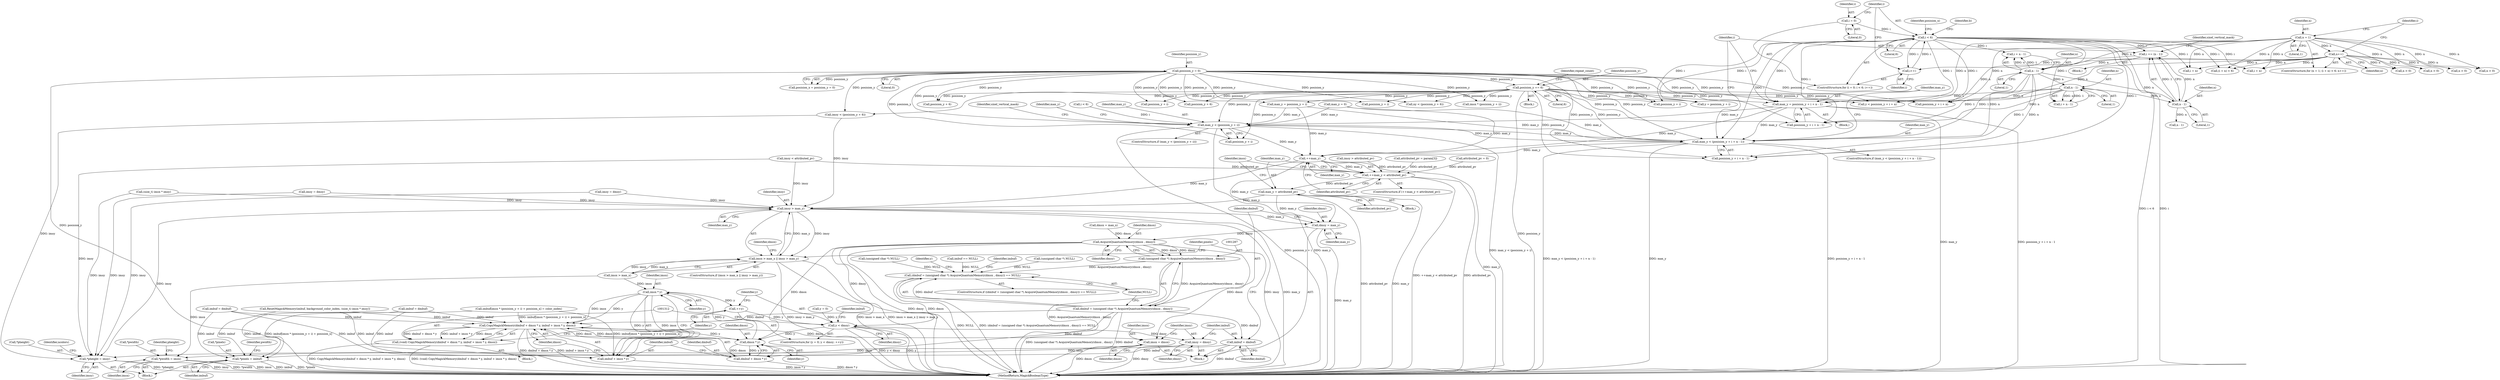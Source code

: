 digraph "0_ImageMagick_10b3823a7619ed22d42764733eb052c4159bc8c1_2@integer" {
"1001217" [label="(Call,max_y = posision_y + i + n - 1)"];
"1000165" [label="(Call,posision_y = 0)"];
"1000886" [label="(Call,posision_y += 6)"];
"1001119" [label="(Call,i < 6)"];
"1001122" [label="(Call,i++)"];
"1001226" [label="(Call,i += (n - 1))"];
"1001228" [label="(Call,n - 1)"];
"1001213" [label="(Call,n - 1)"];
"1001138" [label="(Call,n = 1)"];
"1001146" [label="(Call,n++)"];
"1001223" [label="(Call,n - 1)"];
"1001116" [label="(Call,i = 0)"];
"1001096" [label="(Call,max_y < (posision_y + i))"];
"1001207" [label="(Call,max_y < (posision_y + i + n - 1))"];
"1001260" [label="(Call,++max_y)"];
"1001259" [label="(Call,++max_y < attributed_pv)"];
"1001264" [label="(Call,max_y = attributed_pv)"];
"1001272" [label="(Call,imsy > max_y)"];
"1001268" [label="(Call,imsx > max_x || imsy > max_y)"];
"1001279" [label="(Call,dmsy = max_y)"];
"1001288" [label="(Call,AcquireQuantumMemory(dmsx , dmsy))"];
"1001286" [label="(Call,(unsigned char *) AcquireQuantumMemory(dmsx , dmsy))"];
"1001283" [label="(Call,(dmbuf = (unsigned char *) AcquireQuantumMemory(dmsx , dmsy)) == NULL)"];
"1001284" [label="(Call,dmbuf = (unsigned char *) AcquireQuantumMemory(dmsx , dmsy))"];
"1001313" [label="(Call,CopyMagickMemory(dmbuf + dmsx * y, imbuf + imsx * y, dmsx))"];
"1001311" [label="(Call,(void) CopyMagickMemory(dmbuf + dmsx * y, imbuf + imsx * y, dmsx))"];
"1001316" [label="(Call,dmsx * y)"];
"1001314" [label="(Call,dmbuf + dmsx * y)"];
"1001321" [label="(Call,imsx * y)"];
"1001308" [label="(Call,++y)"];
"1001305" [label="(Call,y < dmsy)"];
"1001334" [label="(Call,imsy = dmsy)"];
"1001348" [label="(Call,*pheight = imsy)"];
"1001319" [label="(Call,imbuf + imsx * y)"];
"1001331" [label="(Call,imsx = dmsx)"];
"1001344" [label="(Call,*pwidth = imsx)"];
"1001337" [label="(Call,imbuf = dmbuf)"];
"1001340" [label="(Call,*pixels = imbuf)"];
"1001264" [label="(Call,max_y = attributed_pv)"];
"1001076" [label="(Call,imbuf[imsx * (posision_y + i) + posision_x] = color_index)"];
"1001232" [label="(Identifier,sixel_vertical_mask)"];
"1001146" [label="(Call,n++)"];
"1001348" [label="(Call,*pheight = imsy)"];
"1001347" [label="(Identifier,imsx)"];
"1000689" [label="(Call,n > 0)"];
"1000165" [label="(Call,posision_y = 0)"];
"1001306" [label="(Identifier,y)"];
"1001324" [label="(Identifier,dmsx)"];
"1001138" [label="(Call,n = 1)"];
"1001117" [label="(Identifier,i)"];
"1001263" [label="(Block,)"];
"1001258" [label="(ControlStructure,if (++max_y < attributed_pv))"];
"1001265" [label="(Identifier,max_y)"];
"1001267" [label="(ControlStructure,if (imsx > max_x || imsy > max_y))"];
"1001307" [label="(Identifier,dmsy)"];
"1001313" [label="(Call,CopyMagickMemory(dmbuf + dmsx * y, imbuf + imsx * y, dmsx))"];
"1001323" [label="(Identifier,y)"];
"1001331" [label="(Call,imsx = dmsx)"];
"1001310" [label="(Block,)"];
"1001302" [label="(Call,y = 0)"];
"1001283" [label="(Call,(dmbuf = (unsigned char *) AcquireQuantumMemory(dmsx , dmsy)) == NULL)"];
"1001315" [label="(Identifier,dmbuf)"];
"1001207" [label="(Call,max_y < (posision_y + i + n - 1))"];
"1001166" [label="(Call,y < posision_y + i + n)"];
"1001301" [label="(ControlStructure,for (y = 0; y < dmsy; ++y))"];
"1001266" [label="(Identifier,attributed_pv)"];
"1001346" [label="(Identifier,pwidth)"];
"1001274" [label="(Identifier,max_y)"];
"1001289" [label="(Identifier,dmsx)"];
"1001214" [label="(Identifier,n)"];
"1001277" [label="(Identifier,dmsx)"];
"1001262" [label="(Identifier,attributed_pv)"];
"1001284" [label="(Call,dmbuf = (unsigned char *) AcquireQuantumMemory(dmsx , dmsy))"];
"1000890" [label="(Identifier,repeat_count)"];
"1001215" [label="(Literal,1)"];
"1000556" [label="(Call,attributed_pv = param[3])"];
"1000320" [label="(Call,(size_t) imsx * imsy)"];
"1001230" [label="(Literal,1)"];
"1000886" [label="(Call,posision_y += 6)"];
"1000181" [label="(Call,attributed_pv = 0)"];
"1001344" [label="(Call,*pwidth = imsx)"];
"1001288" [label="(Call,AcquireQuantumMemory(dmsx , dmsy))"];
"1001276" [label="(Call,dmsx = max_x)"];
"1001121" [label="(Literal,6)"];
"1001096" [label="(Call,max_y < (posision_y + i))"];
"1001118" [label="(Literal,0)"];
"1001209" [label="(Call,posision_y + i + n - 1)"];
"1001024" [label="(Call,imbuf = dmbuf)"];
"1001080" [label="(Call,imsx * (posision_y + i))"];
"1001309" [label="(Identifier,y)"];
"1001350" [label="(Identifier,pheight)"];
"1001340" [label="(Call,*pixels = imbuf)"];
"1001308" [label="(Call,++y)"];
"1001142" [label="(Call,i + n)"];
"1001147" [label="(Identifier,n)"];
"1001279" [label="(Call,dmsy = max_y)"];
"1001211" [label="(Call,i + n - 1)"];
"1000170" [label="(Call,max_y = 0)"];
"1001163" [label="(Call,posision_y + i)"];
"1000610" [label="(Call,(unsigned char *) NULL)"];
"1001097" [label="(Identifier,max_y)"];
"1001303" [label="(Identifier,y)"];
"1001320" [label="(Identifier,imbuf)"];
"1000166" [label="(Identifier,posision_y)"];
"1001339" [label="(Identifier,dmbuf)"];
"1001316" [label="(Call,dmsx * y)"];
"1001280" [label="(Identifier,dmsy)"];
"1001206" [label="(ControlStructure,if (max_y < (posision_y + i + n - 1)))"];
"1001261" [label="(Identifier,max_y)"];
"1001319" [label="(Call,imbuf + imsx * y)"];
"1001108" [label="(Identifier,sixel_vertical_mask)"];
"1001216" [label="(Block,)"];
"1000911" [label="(Call,imsy < (posision_y + 6))"];
"1001326" [label="(Identifier,imbuf)"];
"1001225" [label="(Literal,1)"];
"1000887" [label="(Identifier,posision_y)"];
"1001103" [label="(Identifier,max_y)"];
"1001333" [label="(Identifier,dmsx)"];
"1000514" [label="(Call,n > 0)"];
"1001139" [label="(Identifier,n)"];
"1001332" [label="(Identifier,imsx)"];
"1001098" [label="(Call,posision_y + i)"];
"1001102" [label="(Call,max_y = posision_y + i)"];
"1000580" [label="(Call,imsy < attributed_pv)"];
"1001104" [label="(Call,posision_y + i)"];
"1001128" [label="(Identifier,b)"];
"1001343" [label="(Identifier,imbuf)"];
"1001122" [label="(Call,i++)"];
"1001141" [label="(Call,(i + n) < 6)"];
"1001342" [label="(Identifier,pixels)"];
"1001120" [label="(Identifier,i)"];
"1001282" [label="(ControlStructure,if ((dmbuf = (unsigned char *) AcquireQuantumMemory(dmsx , dmsy)) == NULL))"];
"1001338" [label="(Identifier,imbuf)"];
"1001314" [label="(Call,dmbuf + dmsx * y)"];
"1001286" [label="(Call,(unsigned char *) AcquireQuantumMemory(dmsx , dmsy))"];
"1000667" [label="(Call,imsy = dmsy)"];
"1001116" [label="(Call,i = 0)"];
"1001305" [label="(Call,y < dmsy)"];
"1001131" [label="(Block,)"];
"1001341" [label="(Call,*pixels)"];
"1000595" [label="(Call,imsy > attributed_pv)"];
"1001161" [label="(Call,y = posision_y + i)"];
"1001354" [label="(Identifier,ncolors)"];
"1001221" [label="(Call,i + n - 1)"];
"1001322" [label="(Identifier,imsx)"];
"1001140" [label="(Literal,1)"];
"1001143" [label="(Identifier,i)"];
"1001219" [label="(Call,posision_y + i + n - 1)"];
"1000131" [label="(Block,)"];
"1001137" [label="(ControlStructure,for (n = 1; (i + n) < 6; n++))"];
"1001115" [label="(ControlStructure,for (i = 0; i < 6; i++))"];
"1001269" [label="(Call,imsx > max_x)"];
"1001217" [label="(Call,max_y = posision_y + i + n - 1)"];
"1001168" [label="(Call,posision_y + i + n)"];
"1001226" [label="(Call,i += (n - 1))"];
"1001170" [label="(Call,i + n)"];
"1001275" [label="(Block,)"];
"1001281" [label="(Identifier,max_y)"];
"1001311" [label="(Call,(void) CopyMagickMemory(dmbuf + dmsx * y, imbuf + imsx * y, dmsx))"];
"1001213" [label="(Call,n - 1)"];
"1001272" [label="(Call,imsy > max_y)"];
"1000207" [label="(Call,imbuf == NULL)"];
"1001273" [label="(Identifier,imsy)"];
"1001294" [label="(Identifier,imbuf)"];
"1001063" [label="(Call,i < 6)"];
"1001345" [label="(Call,*pwidth)"];
"1001082" [label="(Call,posision_y + i)"];
"1001224" [label="(Identifier,n)"];
"1000167" [label="(Literal,0)"];
"1001021" [label="(Call,imsy = dmsy)"];
"1001317" [label="(Identifier,dmsx)"];
"1000317" [label="(Call,ResetMagickMemory(imbuf, background_color_index, (size_t) imsx * imsy))"];
"1001336" [label="(Identifier,dmsy)"];
"1001218" [label="(Identifier,max_y)"];
"1000913" [label="(Call,posision_y + 6)"];
"1001290" [label="(Identifier,dmsy)"];
"1001260" [label="(Call,++max_y)"];
"1000374" [label="(Call,n > 0)"];
"1001229" [label="(Identifier,n)"];
"1000714" [label="(Call,n > 0)"];
"1000964" [label="(Call,(unsigned char *) NULL)"];
"1000936" [label="(Call,ny < (posision_y + 6))"];
"1001270" [label="(Identifier,imsx)"];
"1001233" [label="(Call,n - 1)"];
"1000163" [label="(Call,posision_x = posision_y = 0)"];
"1001438" [label="(MethodReturn,MagickBooleanType)"];
"1001291" [label="(Identifier,NULL)"];
"1001335" [label="(Identifier,imsy)"];
"1001349" [label="(Call,*pheight)"];
"1000880" [label="(Block,)"];
"1001119" [label="(Call,i < 6)"];
"1000888" [label="(Literal,6)"];
"1001228" [label="(Call,n - 1)"];
"1001227" [label="(Identifier,i)"];
"1001208" [label="(Identifier,max_y)"];
"1001285" [label="(Identifier,dmbuf)"];
"1001259" [label="(Call,++max_y < attributed_pv)"];
"1001095" [label="(ControlStructure,if (max_y < (posision_y + i)))"];
"1001337" [label="(Call,imbuf = dmbuf)"];
"1001240" [label="(Identifier,posision_x)"];
"1001351" [label="(Identifier,imsy)"];
"1001268" [label="(Call,imsx > max_x || imsy > max_y)"];
"1001318" [label="(Identifier,y)"];
"1001334" [label="(Call,imsy = dmsy)"];
"1000938" [label="(Call,posision_y + 6)"];
"1001123" [label="(Identifier,i)"];
"1000670" [label="(Call,imbuf = dmbuf)"];
"1001321" [label="(Call,imsx * y)"];
"1001223" [label="(Call,n - 1)"];
"1001217" -> "1001216"  [label="AST: "];
"1001217" -> "1001219"  [label="CFG: "];
"1001218" -> "1001217"  [label="AST: "];
"1001219" -> "1001217"  [label="AST: "];
"1001227" -> "1001217"  [label="CFG: "];
"1001217" -> "1001438"  [label="DDG: max_y"];
"1001217" -> "1001438"  [label="DDG: posision_y + i + n - 1"];
"1001217" -> "1001096"  [label="DDG: max_y"];
"1001217" -> "1001207"  [label="DDG: max_y"];
"1000165" -> "1001217"  [label="DDG: posision_y"];
"1000886" -> "1001217"  [label="DDG: posision_y"];
"1001119" -> "1001217"  [label="DDG: i"];
"1001223" -> "1001217"  [label="DDG: n"];
"1001223" -> "1001217"  [label="DDG: 1"];
"1001217" -> "1001260"  [label="DDG: max_y"];
"1000165" -> "1000163"  [label="AST: "];
"1000165" -> "1000167"  [label="CFG: "];
"1000166" -> "1000165"  [label="AST: "];
"1000167" -> "1000165"  [label="AST: "];
"1000163" -> "1000165"  [label="CFG: "];
"1000165" -> "1001438"  [label="DDG: posision_y"];
"1000165" -> "1000163"  [label="DDG: posision_y"];
"1000165" -> "1000886"  [label="DDG: posision_y"];
"1000165" -> "1000911"  [label="DDG: posision_y"];
"1000165" -> "1000913"  [label="DDG: posision_y"];
"1000165" -> "1000936"  [label="DDG: posision_y"];
"1000165" -> "1000938"  [label="DDG: posision_y"];
"1000165" -> "1001080"  [label="DDG: posision_y"];
"1000165" -> "1001082"  [label="DDG: posision_y"];
"1000165" -> "1001096"  [label="DDG: posision_y"];
"1000165" -> "1001098"  [label="DDG: posision_y"];
"1000165" -> "1001102"  [label="DDG: posision_y"];
"1000165" -> "1001104"  [label="DDG: posision_y"];
"1000165" -> "1001161"  [label="DDG: posision_y"];
"1000165" -> "1001163"  [label="DDG: posision_y"];
"1000165" -> "1001166"  [label="DDG: posision_y"];
"1000165" -> "1001168"  [label="DDG: posision_y"];
"1000165" -> "1001207"  [label="DDG: posision_y"];
"1000165" -> "1001209"  [label="DDG: posision_y"];
"1000165" -> "1001219"  [label="DDG: posision_y"];
"1000886" -> "1000880"  [label="AST: "];
"1000886" -> "1000888"  [label="CFG: "];
"1000887" -> "1000886"  [label="AST: "];
"1000888" -> "1000886"  [label="AST: "];
"1000890" -> "1000886"  [label="CFG: "];
"1000886" -> "1001438"  [label="DDG: posision_y"];
"1000886" -> "1000911"  [label="DDG: posision_y"];
"1000886" -> "1000913"  [label="DDG: posision_y"];
"1000886" -> "1000936"  [label="DDG: posision_y"];
"1000886" -> "1000938"  [label="DDG: posision_y"];
"1000886" -> "1001080"  [label="DDG: posision_y"];
"1000886" -> "1001082"  [label="DDG: posision_y"];
"1000886" -> "1001096"  [label="DDG: posision_y"];
"1000886" -> "1001098"  [label="DDG: posision_y"];
"1000886" -> "1001102"  [label="DDG: posision_y"];
"1000886" -> "1001104"  [label="DDG: posision_y"];
"1000886" -> "1001161"  [label="DDG: posision_y"];
"1000886" -> "1001163"  [label="DDG: posision_y"];
"1000886" -> "1001166"  [label="DDG: posision_y"];
"1000886" -> "1001168"  [label="DDG: posision_y"];
"1000886" -> "1001207"  [label="DDG: posision_y"];
"1000886" -> "1001209"  [label="DDG: posision_y"];
"1000886" -> "1001219"  [label="DDG: posision_y"];
"1001119" -> "1001115"  [label="AST: "];
"1001119" -> "1001121"  [label="CFG: "];
"1001120" -> "1001119"  [label="AST: "];
"1001121" -> "1001119"  [label="AST: "];
"1001128" -> "1001119"  [label="CFG: "];
"1001240" -> "1001119"  [label="CFG: "];
"1001119" -> "1001438"  [label="DDG: i < 6"];
"1001119" -> "1001438"  [label="DDG: i"];
"1001122" -> "1001119"  [label="DDG: i"];
"1001116" -> "1001119"  [label="DDG: i"];
"1001119" -> "1001122"  [label="DDG: i"];
"1001119" -> "1001141"  [label="DDG: i"];
"1001119" -> "1001142"  [label="DDG: i"];
"1001119" -> "1001161"  [label="DDG: i"];
"1001119" -> "1001163"  [label="DDG: i"];
"1001119" -> "1001166"  [label="DDG: i"];
"1001119" -> "1001168"  [label="DDG: i"];
"1001119" -> "1001170"  [label="DDG: i"];
"1001119" -> "1001207"  [label="DDG: i"];
"1001119" -> "1001209"  [label="DDG: i"];
"1001119" -> "1001211"  [label="DDG: i"];
"1001119" -> "1001219"  [label="DDG: i"];
"1001119" -> "1001221"  [label="DDG: i"];
"1001119" -> "1001226"  [label="DDG: i"];
"1001122" -> "1001115"  [label="AST: "];
"1001122" -> "1001123"  [label="CFG: "];
"1001123" -> "1001122"  [label="AST: "];
"1001120" -> "1001122"  [label="CFG: "];
"1001226" -> "1001122"  [label="DDG: i"];
"1001226" -> "1001131"  [label="AST: "];
"1001226" -> "1001228"  [label="CFG: "];
"1001227" -> "1001226"  [label="AST: "];
"1001228" -> "1001226"  [label="AST: "];
"1001232" -> "1001226"  [label="CFG: "];
"1001228" -> "1001226"  [label="DDG: n"];
"1001228" -> "1001226"  [label="DDG: 1"];
"1001228" -> "1001230"  [label="CFG: "];
"1001229" -> "1001228"  [label="AST: "];
"1001230" -> "1001228"  [label="AST: "];
"1001213" -> "1001228"  [label="DDG: n"];
"1001223" -> "1001228"  [label="DDG: n"];
"1001228" -> "1001233"  [label="DDG: n"];
"1001213" -> "1001211"  [label="AST: "];
"1001213" -> "1001215"  [label="CFG: "];
"1001214" -> "1001213"  [label="AST: "];
"1001215" -> "1001213"  [label="AST: "];
"1001211" -> "1001213"  [label="CFG: "];
"1001213" -> "1001207"  [label="DDG: n"];
"1001213" -> "1001207"  [label="DDG: 1"];
"1001213" -> "1001209"  [label="DDG: n"];
"1001213" -> "1001209"  [label="DDG: 1"];
"1001213" -> "1001211"  [label="DDG: n"];
"1001213" -> "1001211"  [label="DDG: 1"];
"1001138" -> "1001213"  [label="DDG: n"];
"1001146" -> "1001213"  [label="DDG: n"];
"1001213" -> "1001223"  [label="DDG: n"];
"1001138" -> "1001137"  [label="AST: "];
"1001138" -> "1001140"  [label="CFG: "];
"1001139" -> "1001138"  [label="AST: "];
"1001140" -> "1001138"  [label="AST: "];
"1001143" -> "1001138"  [label="CFG: "];
"1001138" -> "1000374"  [label="DDG: n"];
"1001138" -> "1000514"  [label="DDG: n"];
"1001138" -> "1000689"  [label="DDG: n"];
"1001138" -> "1000714"  [label="DDG: n"];
"1001138" -> "1001141"  [label="DDG: n"];
"1001138" -> "1001142"  [label="DDG: n"];
"1001138" -> "1001146"  [label="DDG: n"];
"1001138" -> "1001166"  [label="DDG: n"];
"1001138" -> "1001168"  [label="DDG: n"];
"1001138" -> "1001170"  [label="DDG: n"];
"1001146" -> "1001137"  [label="AST: "];
"1001146" -> "1001147"  [label="CFG: "];
"1001147" -> "1001146"  [label="AST: "];
"1001143" -> "1001146"  [label="CFG: "];
"1001146" -> "1000374"  [label="DDG: n"];
"1001146" -> "1000514"  [label="DDG: n"];
"1001146" -> "1000689"  [label="DDG: n"];
"1001146" -> "1000714"  [label="DDG: n"];
"1001146" -> "1001141"  [label="DDG: n"];
"1001146" -> "1001142"  [label="DDG: n"];
"1001146" -> "1001166"  [label="DDG: n"];
"1001146" -> "1001168"  [label="DDG: n"];
"1001146" -> "1001170"  [label="DDG: n"];
"1001223" -> "1001221"  [label="AST: "];
"1001223" -> "1001225"  [label="CFG: "];
"1001224" -> "1001223"  [label="AST: "];
"1001225" -> "1001223"  [label="AST: "];
"1001221" -> "1001223"  [label="CFG: "];
"1001223" -> "1001219"  [label="DDG: n"];
"1001223" -> "1001219"  [label="DDG: 1"];
"1001223" -> "1001221"  [label="DDG: n"];
"1001223" -> "1001221"  [label="DDG: 1"];
"1001116" -> "1001115"  [label="AST: "];
"1001116" -> "1001118"  [label="CFG: "];
"1001117" -> "1001116"  [label="AST: "];
"1001118" -> "1001116"  [label="AST: "];
"1001120" -> "1001116"  [label="CFG: "];
"1001096" -> "1001095"  [label="AST: "];
"1001096" -> "1001098"  [label="CFG: "];
"1001097" -> "1001096"  [label="AST: "];
"1001098" -> "1001096"  [label="AST: "];
"1001103" -> "1001096"  [label="CFG: "];
"1001108" -> "1001096"  [label="CFG: "];
"1001096" -> "1001438"  [label="DDG: max_y"];
"1001096" -> "1001438"  [label="DDG: posision_y + i"];
"1001096" -> "1001438"  [label="DDG: max_y < (posision_y + i)"];
"1001207" -> "1001096"  [label="DDG: max_y"];
"1001102" -> "1001096"  [label="DDG: max_y"];
"1000170" -> "1001096"  [label="DDG: max_y"];
"1001063" -> "1001096"  [label="DDG: i"];
"1001096" -> "1001207"  [label="DDG: max_y"];
"1001096" -> "1001260"  [label="DDG: max_y"];
"1001207" -> "1001206"  [label="AST: "];
"1001207" -> "1001209"  [label="CFG: "];
"1001208" -> "1001207"  [label="AST: "];
"1001209" -> "1001207"  [label="AST: "];
"1001218" -> "1001207"  [label="CFG: "];
"1001227" -> "1001207"  [label="CFG: "];
"1001207" -> "1001438"  [label="DDG: posision_y + i + n - 1"];
"1001207" -> "1001438"  [label="DDG: max_y"];
"1001207" -> "1001438"  [label="DDG: max_y < (posision_y + i + n - 1)"];
"1001102" -> "1001207"  [label="DDG: max_y"];
"1000170" -> "1001207"  [label="DDG: max_y"];
"1001207" -> "1001260"  [label="DDG: max_y"];
"1001260" -> "1001259"  [label="AST: "];
"1001260" -> "1001261"  [label="CFG: "];
"1001261" -> "1001260"  [label="AST: "];
"1001262" -> "1001260"  [label="CFG: "];
"1001260" -> "1001438"  [label="DDG: max_y"];
"1001260" -> "1001259"  [label="DDG: max_y"];
"1001102" -> "1001260"  [label="DDG: max_y"];
"1000170" -> "1001260"  [label="DDG: max_y"];
"1001260" -> "1001272"  [label="DDG: max_y"];
"1001260" -> "1001279"  [label="DDG: max_y"];
"1001259" -> "1001258"  [label="AST: "];
"1001259" -> "1001262"  [label="CFG: "];
"1001262" -> "1001259"  [label="AST: "];
"1001265" -> "1001259"  [label="CFG: "];
"1001270" -> "1001259"  [label="CFG: "];
"1001259" -> "1001438"  [label="DDG: attributed_pv"];
"1001259" -> "1001438"  [label="DDG: ++max_y < attributed_pv"];
"1000181" -> "1001259"  [label="DDG: attributed_pv"];
"1000556" -> "1001259"  [label="DDG: attributed_pv"];
"1000580" -> "1001259"  [label="DDG: attributed_pv"];
"1000595" -> "1001259"  [label="DDG: attributed_pv"];
"1001259" -> "1001264"  [label="DDG: attributed_pv"];
"1001264" -> "1001263"  [label="AST: "];
"1001264" -> "1001266"  [label="CFG: "];
"1001265" -> "1001264"  [label="AST: "];
"1001266" -> "1001264"  [label="AST: "];
"1001270" -> "1001264"  [label="CFG: "];
"1001264" -> "1001438"  [label="DDG: max_y"];
"1001264" -> "1001438"  [label="DDG: attributed_pv"];
"1001264" -> "1001272"  [label="DDG: max_y"];
"1001264" -> "1001279"  [label="DDG: max_y"];
"1001272" -> "1001268"  [label="AST: "];
"1001272" -> "1001274"  [label="CFG: "];
"1001273" -> "1001272"  [label="AST: "];
"1001274" -> "1001272"  [label="AST: "];
"1001268" -> "1001272"  [label="CFG: "];
"1001272" -> "1001438"  [label="DDG: imsy"];
"1001272" -> "1001438"  [label="DDG: max_y"];
"1001272" -> "1001268"  [label="DDG: imsy"];
"1001272" -> "1001268"  [label="DDG: max_y"];
"1000667" -> "1001272"  [label="DDG: imsy"];
"1000580" -> "1001272"  [label="DDG: imsy"];
"1001021" -> "1001272"  [label="DDG: imsy"];
"1000911" -> "1001272"  [label="DDG: imsy"];
"1000320" -> "1001272"  [label="DDG: imsy"];
"1001272" -> "1001279"  [label="DDG: max_y"];
"1001272" -> "1001348"  [label="DDG: imsy"];
"1001268" -> "1001267"  [label="AST: "];
"1001268" -> "1001269"  [label="CFG: "];
"1001269" -> "1001268"  [label="AST: "];
"1001277" -> "1001268"  [label="CFG: "];
"1001342" -> "1001268"  [label="CFG: "];
"1001268" -> "1001438"  [label="DDG: imsx > max_x || imsy > max_y"];
"1001268" -> "1001438"  [label="DDG: imsy > max_y"];
"1001268" -> "1001438"  [label="DDG: imsx > max_x"];
"1001269" -> "1001268"  [label="DDG: imsx"];
"1001269" -> "1001268"  [label="DDG: max_x"];
"1001279" -> "1001275"  [label="AST: "];
"1001279" -> "1001281"  [label="CFG: "];
"1001280" -> "1001279"  [label="AST: "];
"1001281" -> "1001279"  [label="AST: "];
"1001285" -> "1001279"  [label="CFG: "];
"1001279" -> "1001438"  [label="DDG: max_y"];
"1001279" -> "1001288"  [label="DDG: dmsy"];
"1001288" -> "1001286"  [label="AST: "];
"1001288" -> "1001290"  [label="CFG: "];
"1001289" -> "1001288"  [label="AST: "];
"1001290" -> "1001288"  [label="AST: "];
"1001286" -> "1001288"  [label="CFG: "];
"1001288" -> "1001438"  [label="DDG: dmsy"];
"1001288" -> "1001438"  [label="DDG: dmsx"];
"1001288" -> "1001286"  [label="DDG: dmsx"];
"1001288" -> "1001286"  [label="DDG: dmsy"];
"1001276" -> "1001288"  [label="DDG: dmsx"];
"1001288" -> "1001305"  [label="DDG: dmsy"];
"1001288" -> "1001316"  [label="DDG: dmsx"];
"1001288" -> "1001331"  [label="DDG: dmsx"];
"1001286" -> "1001284"  [label="AST: "];
"1001287" -> "1001286"  [label="AST: "];
"1001284" -> "1001286"  [label="CFG: "];
"1001286" -> "1001438"  [label="DDG: AcquireQuantumMemory(dmsx , dmsy)"];
"1001286" -> "1001283"  [label="DDG: AcquireQuantumMemory(dmsx , dmsy)"];
"1001286" -> "1001284"  [label="DDG: AcquireQuantumMemory(dmsx , dmsy)"];
"1001283" -> "1001282"  [label="AST: "];
"1001283" -> "1001291"  [label="CFG: "];
"1001284" -> "1001283"  [label="AST: "];
"1001291" -> "1001283"  [label="AST: "];
"1001294" -> "1001283"  [label="CFG: "];
"1001303" -> "1001283"  [label="CFG: "];
"1001283" -> "1001438"  [label="DDG: (dmbuf = (unsigned char *) AcquireQuantumMemory(dmsx , dmsy)) == NULL"];
"1001283" -> "1001438"  [label="DDG: NULL"];
"1001284" -> "1001283"  [label="DDG: dmbuf"];
"1000207" -> "1001283"  [label="DDG: NULL"];
"1000964" -> "1001283"  [label="DDG: NULL"];
"1000610" -> "1001283"  [label="DDG: NULL"];
"1001285" -> "1001284"  [label="AST: "];
"1001291" -> "1001284"  [label="CFG: "];
"1001284" -> "1001438"  [label="DDG: (unsigned char *) AcquireQuantumMemory(dmsx , dmsy)"];
"1001284" -> "1001438"  [label="DDG: dmbuf"];
"1001284" -> "1001313"  [label="DDG: dmbuf"];
"1001284" -> "1001314"  [label="DDG: dmbuf"];
"1001284" -> "1001337"  [label="DDG: dmbuf"];
"1001313" -> "1001311"  [label="AST: "];
"1001313" -> "1001324"  [label="CFG: "];
"1001314" -> "1001313"  [label="AST: "];
"1001319" -> "1001313"  [label="AST: "];
"1001324" -> "1001313"  [label="AST: "];
"1001311" -> "1001313"  [label="CFG: "];
"1001313" -> "1001438"  [label="DDG: imbuf + imsx * y"];
"1001313" -> "1001438"  [label="DDG: dmbuf + dmsx * y"];
"1001313" -> "1001311"  [label="DDG: dmbuf + dmsx * y"];
"1001313" -> "1001311"  [label="DDG: imbuf + imsx * y"];
"1001313" -> "1001311"  [label="DDG: dmsx"];
"1001316" -> "1001313"  [label="DDG: dmsx"];
"1001316" -> "1001313"  [label="DDG: y"];
"1001313" -> "1001316"  [label="DDG: dmsx"];
"1000317" -> "1001313"  [label="DDG: imbuf"];
"1000670" -> "1001313"  [label="DDG: imbuf"];
"1001076" -> "1001313"  [label="DDG: imbuf[imsx * (posision_y + i) + posision_x]"];
"1001024" -> "1001313"  [label="DDG: imbuf"];
"1001321" -> "1001313"  [label="DDG: imsx"];
"1001321" -> "1001313"  [label="DDG: y"];
"1001313" -> "1001331"  [label="DDG: dmsx"];
"1001311" -> "1001310"  [label="AST: "];
"1001312" -> "1001311"  [label="AST: "];
"1001309" -> "1001311"  [label="CFG: "];
"1001311" -> "1001438"  [label="DDG: CopyMagickMemory(dmbuf + dmsx * y, imbuf + imsx * y, dmsx)"];
"1001311" -> "1001438"  [label="DDG: (void) CopyMagickMemory(dmbuf + dmsx * y, imbuf + imsx * y, dmsx)"];
"1001316" -> "1001314"  [label="AST: "];
"1001316" -> "1001318"  [label="CFG: "];
"1001317" -> "1001316"  [label="AST: "];
"1001318" -> "1001316"  [label="AST: "];
"1001314" -> "1001316"  [label="CFG: "];
"1001316" -> "1001314"  [label="DDG: dmsx"];
"1001316" -> "1001314"  [label="DDG: y"];
"1001305" -> "1001316"  [label="DDG: y"];
"1001316" -> "1001321"  [label="DDG: y"];
"1001315" -> "1001314"  [label="AST: "];
"1001320" -> "1001314"  [label="CFG: "];
"1001314" -> "1001438"  [label="DDG: dmsx * y"];
"1001321" -> "1001319"  [label="AST: "];
"1001321" -> "1001323"  [label="CFG: "];
"1001322" -> "1001321"  [label="AST: "];
"1001323" -> "1001321"  [label="AST: "];
"1001319" -> "1001321"  [label="CFG: "];
"1001321" -> "1001308"  [label="DDG: y"];
"1001321" -> "1001319"  [label="DDG: imsx"];
"1001321" -> "1001319"  [label="DDG: y"];
"1001269" -> "1001321"  [label="DDG: imsx"];
"1001308" -> "1001301"  [label="AST: "];
"1001308" -> "1001309"  [label="CFG: "];
"1001309" -> "1001308"  [label="AST: "];
"1001306" -> "1001308"  [label="CFG: "];
"1001308" -> "1001305"  [label="DDG: y"];
"1001305" -> "1001301"  [label="AST: "];
"1001305" -> "1001307"  [label="CFG: "];
"1001306" -> "1001305"  [label="AST: "];
"1001307" -> "1001305"  [label="AST: "];
"1001312" -> "1001305"  [label="CFG: "];
"1001326" -> "1001305"  [label="CFG: "];
"1001305" -> "1001438"  [label="DDG: y < dmsy"];
"1001305" -> "1001438"  [label="DDG: y"];
"1001302" -> "1001305"  [label="DDG: y"];
"1001305" -> "1001334"  [label="DDG: dmsy"];
"1001334" -> "1001275"  [label="AST: "];
"1001334" -> "1001336"  [label="CFG: "];
"1001335" -> "1001334"  [label="AST: "];
"1001336" -> "1001334"  [label="AST: "];
"1001338" -> "1001334"  [label="CFG: "];
"1001334" -> "1001438"  [label="DDG: dmsy"];
"1001334" -> "1001348"  [label="DDG: imsy"];
"1001348" -> "1000131"  [label="AST: "];
"1001348" -> "1001351"  [label="CFG: "];
"1001349" -> "1001348"  [label="AST: "];
"1001351" -> "1001348"  [label="AST: "];
"1001354" -> "1001348"  [label="CFG: "];
"1001348" -> "1001438"  [label="DDG: *pheight"];
"1001348" -> "1001438"  [label="DDG: imsy"];
"1000667" -> "1001348"  [label="DDG: imsy"];
"1000580" -> "1001348"  [label="DDG: imsy"];
"1001021" -> "1001348"  [label="DDG: imsy"];
"1000911" -> "1001348"  [label="DDG: imsy"];
"1000320" -> "1001348"  [label="DDG: imsy"];
"1001320" -> "1001319"  [label="AST: "];
"1001324" -> "1001319"  [label="CFG: "];
"1001319" -> "1001438"  [label="DDG: imsx * y"];
"1000317" -> "1001319"  [label="DDG: imbuf"];
"1000670" -> "1001319"  [label="DDG: imbuf"];
"1001076" -> "1001319"  [label="DDG: imbuf[imsx * (posision_y + i) + posision_x]"];
"1001024" -> "1001319"  [label="DDG: imbuf"];
"1001331" -> "1001275"  [label="AST: "];
"1001331" -> "1001333"  [label="CFG: "];
"1001332" -> "1001331"  [label="AST: "];
"1001333" -> "1001331"  [label="AST: "];
"1001335" -> "1001331"  [label="CFG: "];
"1001331" -> "1001438"  [label="DDG: dmsx"];
"1001331" -> "1001344"  [label="DDG: imsx"];
"1001344" -> "1000131"  [label="AST: "];
"1001344" -> "1001347"  [label="CFG: "];
"1001345" -> "1001344"  [label="AST: "];
"1001347" -> "1001344"  [label="AST: "];
"1001350" -> "1001344"  [label="CFG: "];
"1001344" -> "1001438"  [label="DDG: imsx"];
"1001344" -> "1001438"  [label="DDG: *pwidth"];
"1001269" -> "1001344"  [label="DDG: imsx"];
"1001337" -> "1001275"  [label="AST: "];
"1001337" -> "1001339"  [label="CFG: "];
"1001338" -> "1001337"  [label="AST: "];
"1001339" -> "1001337"  [label="AST: "];
"1001342" -> "1001337"  [label="CFG: "];
"1001337" -> "1001438"  [label="DDG: dmbuf"];
"1001337" -> "1001340"  [label="DDG: imbuf"];
"1001340" -> "1000131"  [label="AST: "];
"1001340" -> "1001343"  [label="CFG: "];
"1001341" -> "1001340"  [label="AST: "];
"1001343" -> "1001340"  [label="AST: "];
"1001346" -> "1001340"  [label="CFG: "];
"1001340" -> "1001438"  [label="DDG: *pixels"];
"1001340" -> "1001438"  [label="DDG: imbuf"];
"1000317" -> "1001340"  [label="DDG: imbuf"];
"1000670" -> "1001340"  [label="DDG: imbuf"];
"1001076" -> "1001340"  [label="DDG: imbuf[imsx * (posision_y + i) + posision_x]"];
"1001024" -> "1001340"  [label="DDG: imbuf"];
}
